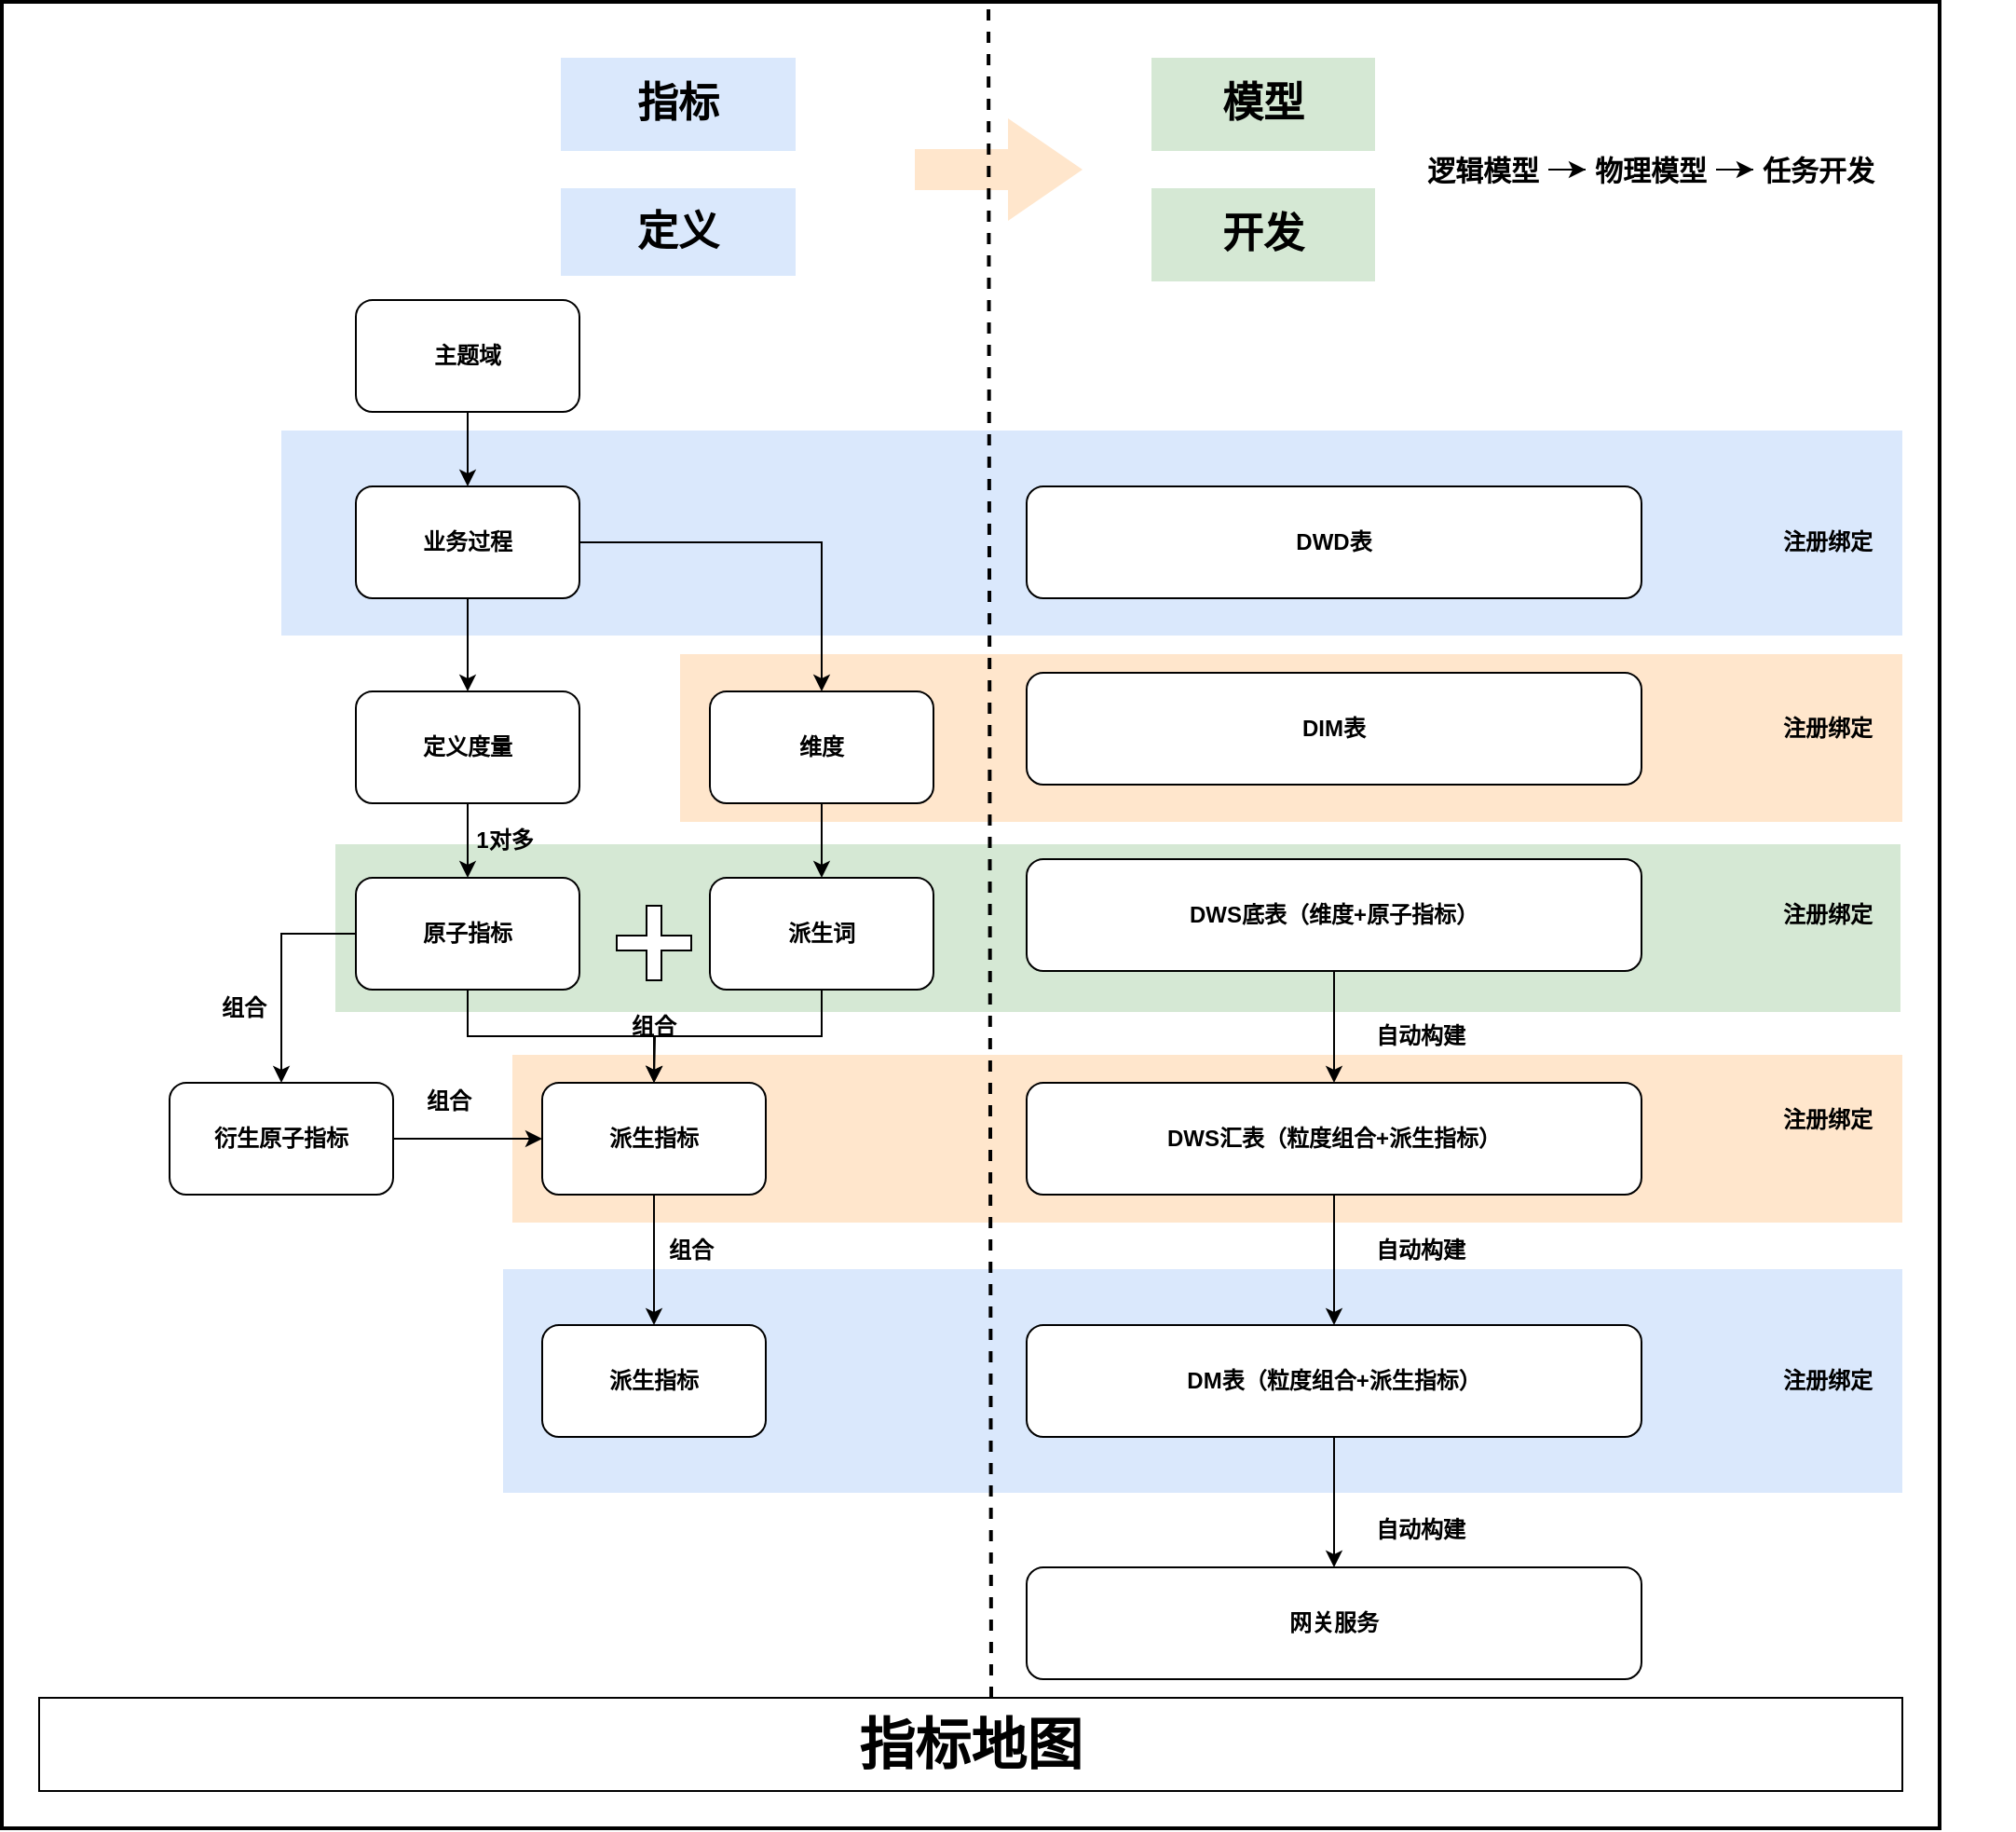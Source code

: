<mxfile version="20.8.23" type="github">
  <diagram name="第 1 页" id="JSUvzp0A9ffYqXPfsxZi">
    <mxGraphModel dx="1362" dy="521" grid="1" gridSize="10" guides="1" tooltips="1" connect="1" arrows="1" fold="1" page="1" pageScale="1" pageWidth="827" pageHeight="1169" math="0" shadow="0">
      <root>
        <mxCell id="0" />
        <mxCell id="1" parent="0" />
        <mxCell id="ZQcCrLwTL-A52zjqZKLK-1" value="" style="rounded=0;whiteSpace=wrap;html=1;fontStyle=1;strokeWidth=2;" diagramCategory="general" diagramName="Rectangle" vertex="1" parent="1">
          <mxGeometry x="90" y="110" width="1040" height="980" as="geometry" />
        </mxCell>
        <mxCell id="ZQcCrLwTL-A52zjqZKLK-2" value="" style="rounded=0;whiteSpace=wrap;html=1;dashed=1;fontStyle=1;strokeColor=none;fillColor=#d5e8d4;" diagramCategory="general" diagramName="Rectangle" vertex="1" parent="1">
          <mxGeometry x="269" y="562" width="840" height="90" as="geometry" />
        </mxCell>
        <mxCell id="ZQcCrLwTL-A52zjqZKLK-3" value="" style="rounded=0;whiteSpace=wrap;html=1;dashed=1;fontStyle=1;strokeColor=none;fillColor=#dae8fc;" diagramCategory="general" diagramName="Rectangle" vertex="1" parent="1">
          <mxGeometry x="359" y="790" width="751" height="120" as="geometry" />
        </mxCell>
        <mxCell id="ZQcCrLwTL-A52zjqZKLK-4" value="" style="rounded=0;whiteSpace=wrap;html=1;dashed=1;fontStyle=1;strokeColor=none;fillColor=#ffe6cc;" diagramCategory="general" diagramName="Rectangle" vertex="1" parent="1">
          <mxGeometry x="364" y="675" width="746" height="90" as="geometry" />
        </mxCell>
        <mxCell id="ZQcCrLwTL-A52zjqZKLK-5" value="注册绑定" style="text;html=1;strokeColor=none;fillColor=none;align=center;verticalAlign=middle;whiteSpace=wrap;rounded=0;fontStyle=1" diagramCategory="general" diagramName="text" vertex="1" parent="1">
          <mxGeometry x="1035" y="700" width="70" height="20" as="geometry" />
        </mxCell>
        <mxCell id="ZQcCrLwTL-A52zjqZKLK-6" value="" style="rounded=0;whiteSpace=wrap;html=1;dashed=1;fontStyle=1;strokeColor=none;fillColor=#ffe6cc;" diagramCategory="general" diagramName="Rectangle" vertex="1" parent="1">
          <mxGeometry x="454" y="460" width="656" height="90" as="geometry" />
        </mxCell>
        <mxCell id="ZQcCrLwTL-A52zjqZKLK-7" value="" style="rounded=0;whiteSpace=wrap;html=1;dashed=1;fontStyle=1;strokeColor=none;fillColor=#dae8fc;" diagramCategory="general" diagramName="Rectangle" vertex="1" parent="1">
          <mxGeometry x="240" y="340" width="870" height="110" as="geometry" />
        </mxCell>
        <mxCell id="ZQcCrLwTL-A52zjqZKLK-8" style="edgeStyle=orthogonalEdgeStyle;rounded=0;orthogonalLoop=1;jettySize=auto;html=1;exitX=0.5;exitY=1;exitDx=0;exitDy=0;fontStyle=1" edge="1" parent="1" source="ZQcCrLwTL-A52zjqZKLK-9" target="ZQcCrLwTL-A52zjqZKLK-12">
          <mxGeometry relative="1" as="geometry" />
        </mxCell>
        <mxCell id="ZQcCrLwTL-A52zjqZKLK-9" value="主题域" style="rounded=1;whiteSpace=wrap;html=1;fontStyle=1" diagramCategory="general" diagramName="RoundedRectangle" vertex="1" parent="1">
          <mxGeometry x="280" y="270" width="120" height="60" as="geometry" />
        </mxCell>
        <mxCell id="ZQcCrLwTL-A52zjqZKLK-10" style="edgeStyle=orthogonalEdgeStyle;rounded=0;orthogonalLoop=1;jettySize=auto;html=1;exitX=0.5;exitY=1;exitDx=0;exitDy=0;entryX=0.5;entryY=0;entryDx=0;entryDy=0;fontStyle=1" edge="1" parent="1" source="ZQcCrLwTL-A52zjqZKLK-12" target="ZQcCrLwTL-A52zjqZKLK-14">
          <mxGeometry relative="1" as="geometry" />
        </mxCell>
        <mxCell id="ZQcCrLwTL-A52zjqZKLK-11" style="edgeStyle=orthogonalEdgeStyle;rounded=0;orthogonalLoop=1;jettySize=auto;html=1;exitX=1;exitY=0.5;exitDx=0;exitDy=0;entryX=0.5;entryY=0;entryDx=0;entryDy=0;fontStyle=1" edge="1" parent="1" source="ZQcCrLwTL-A52zjqZKLK-12" target="ZQcCrLwTL-A52zjqZKLK-19">
          <mxGeometry relative="1" as="geometry" />
        </mxCell>
        <mxCell id="ZQcCrLwTL-A52zjqZKLK-12" value="业务过程" style="rounded=1;whiteSpace=wrap;html=1;fontStyle=1" diagramCategory="general" diagramName="RoundedRectangle" vertex="1" parent="1">
          <mxGeometry x="280" y="370" width="120" height="60" as="geometry" />
        </mxCell>
        <mxCell id="ZQcCrLwTL-A52zjqZKLK-13" style="edgeStyle=orthogonalEdgeStyle;rounded=0;orthogonalLoop=1;jettySize=auto;html=1;exitX=0.5;exitY=1;exitDx=0;exitDy=0;fontStyle=1" edge="1" parent="1" source="ZQcCrLwTL-A52zjqZKLK-14" target="ZQcCrLwTL-A52zjqZKLK-17">
          <mxGeometry relative="1" as="geometry" />
        </mxCell>
        <mxCell id="ZQcCrLwTL-A52zjqZKLK-14" value="定义度量" style="rounded=1;whiteSpace=wrap;html=1;fontStyle=1" diagramCategory="general" diagramName="RoundedRectangle" vertex="1" parent="1">
          <mxGeometry x="280" y="480" width="120" height="60" as="geometry" />
        </mxCell>
        <mxCell id="ZQcCrLwTL-A52zjqZKLK-15" style="edgeStyle=orthogonalEdgeStyle;rounded=0;orthogonalLoop=1;jettySize=auto;html=1;exitX=0.5;exitY=1;exitDx=0;exitDy=0;fontStyle=1" edge="1" parent="1" source="ZQcCrLwTL-A52zjqZKLK-17">
          <mxGeometry relative="1" as="geometry">
            <mxPoint x="440" y="690" as="targetPoint" />
          </mxGeometry>
        </mxCell>
        <mxCell id="ZQcCrLwTL-A52zjqZKLK-16" style="edgeStyle=orthogonalEdgeStyle;rounded=0;orthogonalLoop=1;jettySize=auto;html=1;exitX=0;exitY=0.5;exitDx=0;exitDy=0;fontStyle=1" edge="1" parent="1" source="ZQcCrLwTL-A52zjqZKLK-17" target="ZQcCrLwTL-A52zjqZKLK-24">
          <mxGeometry relative="1" as="geometry" />
        </mxCell>
        <mxCell id="ZQcCrLwTL-A52zjqZKLK-17" value="原子指标" style="rounded=1;whiteSpace=wrap;html=1;fontStyle=1" diagramCategory="general" diagramName="RoundedRectangle" vertex="1" parent="1">
          <mxGeometry x="280" y="580" width="120" height="60" as="geometry" />
        </mxCell>
        <mxCell id="ZQcCrLwTL-A52zjqZKLK-18" style="edgeStyle=orthogonalEdgeStyle;rounded=0;orthogonalLoop=1;jettySize=auto;html=1;exitX=0.5;exitY=1;exitDx=0;exitDy=0;fontStyle=1" edge="1" parent="1" source="ZQcCrLwTL-A52zjqZKLK-19" target="ZQcCrLwTL-A52zjqZKLK-21">
          <mxGeometry relative="1" as="geometry" />
        </mxCell>
        <mxCell id="ZQcCrLwTL-A52zjqZKLK-19" value="维度" style="rounded=1;whiteSpace=wrap;html=1;fontStyle=1" diagramCategory="general" diagramName="RoundedRectangle" vertex="1" parent="1">
          <mxGeometry x="470" y="480" width="120" height="60" as="geometry" />
        </mxCell>
        <mxCell id="ZQcCrLwTL-A52zjqZKLK-20" style="edgeStyle=orthogonalEdgeStyle;rounded=0;orthogonalLoop=1;jettySize=auto;html=1;exitX=0.5;exitY=1;exitDx=0;exitDy=0;entryX=0.5;entryY=0;entryDx=0;entryDy=0;fontStyle=1" edge="1" parent="1" source="ZQcCrLwTL-A52zjqZKLK-21" target="ZQcCrLwTL-A52zjqZKLK-23">
          <mxGeometry relative="1" as="geometry" />
        </mxCell>
        <mxCell id="ZQcCrLwTL-A52zjqZKLK-21" value="派生词" style="rounded=1;whiteSpace=wrap;html=1;fontStyle=1" diagramCategory="general" diagramName="RoundedRectangle" vertex="1" parent="1">
          <mxGeometry x="470" y="580" width="120" height="60" as="geometry" />
        </mxCell>
        <mxCell id="ZQcCrLwTL-A52zjqZKLK-22" style="edgeStyle=orthogonalEdgeStyle;rounded=0;orthogonalLoop=1;jettySize=auto;html=1;exitX=0.5;exitY=1;exitDx=0;exitDy=0;fontStyle=1" edge="1" parent="1" source="ZQcCrLwTL-A52zjqZKLK-23" target="ZQcCrLwTL-A52zjqZKLK-27">
          <mxGeometry relative="1" as="geometry" />
        </mxCell>
        <mxCell id="ZQcCrLwTL-A52zjqZKLK-23" value="派生指标" style="rounded=1;whiteSpace=wrap;html=1;fontStyle=1" diagramCategory="general" diagramName="RoundedRectangle" vertex="1" parent="1">
          <mxGeometry x="380" y="690" width="120" height="60" as="geometry" />
        </mxCell>
        <mxCell id="ZQcCrLwTL-A52zjqZKLK-69" style="edgeStyle=orthogonalEdgeStyle;rounded=0;orthogonalLoop=1;jettySize=auto;html=1;exitX=1;exitY=0.5;exitDx=0;exitDy=0;entryX=0;entryY=0.5;entryDx=0;entryDy=0;fontSize=15;" edge="1" parent="1" source="ZQcCrLwTL-A52zjqZKLK-24" target="ZQcCrLwTL-A52zjqZKLK-23">
          <mxGeometry relative="1" as="geometry" />
        </mxCell>
        <mxCell id="ZQcCrLwTL-A52zjqZKLK-24" value="衍生原子指标" style="rounded=1;whiteSpace=wrap;html=1;fontStyle=1" diagramCategory="general" diagramName="RoundedRectangle" vertex="1" parent="1">
          <mxGeometry x="180" y="690" width="120" height="60" as="geometry" />
        </mxCell>
        <mxCell id="ZQcCrLwTL-A52zjqZKLK-25" value="组合" style="text;html=1;strokeColor=none;fillColor=none;align=center;verticalAlign=middle;whiteSpace=wrap;rounded=0;fontStyle=1" diagramCategory="general" diagramName="text" vertex="1" parent="1">
          <mxGeometry x="200" y="640" width="40" height="20" as="geometry" />
        </mxCell>
        <mxCell id="ZQcCrLwTL-A52zjqZKLK-26" value="组合" style="text;html=1;strokeColor=none;fillColor=none;align=center;verticalAlign=middle;whiteSpace=wrap;rounded=0;fontStyle=1" diagramCategory="general" diagramName="text" vertex="1" parent="1">
          <mxGeometry x="420" y="650" width="40" height="20" as="geometry" />
        </mxCell>
        <mxCell id="ZQcCrLwTL-A52zjqZKLK-27" value="派生指标" style="rounded=1;whiteSpace=wrap;html=1;fontStyle=1" diagramCategory="general" diagramName="RoundedRectangle" vertex="1" parent="1">
          <mxGeometry x="380" y="820" width="120" height="60" as="geometry" />
        </mxCell>
        <mxCell id="ZQcCrLwTL-A52zjqZKLK-28" value="组合" style="text;html=1;strokeColor=none;fillColor=none;align=center;verticalAlign=middle;whiteSpace=wrap;rounded=0;fontStyle=1" diagramCategory="general" diagramName="text" vertex="1" parent="1">
          <mxGeometry x="440" y="770" width="40" height="20" as="geometry" />
        </mxCell>
        <mxCell id="ZQcCrLwTL-A52zjqZKLK-29" value="DIM表" style="rounded=1;whiteSpace=wrap;html=1;fontStyle=1" diagramCategory="general" diagramName="RoundedRectangle" vertex="1" parent="1">
          <mxGeometry x="640" y="470" width="330" height="60" as="geometry" />
        </mxCell>
        <mxCell id="ZQcCrLwTL-A52zjqZKLK-30" value="DWD表" style="rounded=1;whiteSpace=wrap;html=1;fontStyle=1" diagramCategory="general" diagramName="RoundedRectangle" vertex="1" parent="1">
          <mxGeometry x="640" y="370" width="330" height="60" as="geometry" />
        </mxCell>
        <mxCell id="ZQcCrLwTL-A52zjqZKLK-31" style="edgeStyle=orthogonalEdgeStyle;rounded=0;orthogonalLoop=1;jettySize=auto;html=1;exitX=0.5;exitY=1;exitDx=0;exitDy=0;entryX=0.5;entryY=0;entryDx=0;entryDy=0;fontStyle=1" edge="1" parent="1" source="ZQcCrLwTL-A52zjqZKLK-32" target="ZQcCrLwTL-A52zjqZKLK-34">
          <mxGeometry relative="1" as="geometry" />
        </mxCell>
        <mxCell id="ZQcCrLwTL-A52zjqZKLK-32" value="DWS底表（维度+原子指标）" style="rounded=1;whiteSpace=wrap;html=1;fontStyle=1" diagramCategory="general" diagramName="RoundedRectangle" vertex="1" parent="1">
          <mxGeometry x="640" y="570" width="330" height="60" as="geometry" />
        </mxCell>
        <mxCell id="ZQcCrLwTL-A52zjqZKLK-33" style="edgeStyle=orthogonalEdgeStyle;rounded=0;orthogonalLoop=1;jettySize=auto;html=1;exitX=0.5;exitY=1;exitDx=0;exitDy=0;fontStyle=1" edge="1" parent="1" source="ZQcCrLwTL-A52zjqZKLK-34" target="ZQcCrLwTL-A52zjqZKLK-36">
          <mxGeometry relative="1" as="geometry" />
        </mxCell>
        <mxCell id="ZQcCrLwTL-A52zjqZKLK-34" value="DWS汇表（粒度组合+派生指标）" style="rounded=1;whiteSpace=wrap;html=1;fontStyle=1" diagramCategory="general" diagramName="RoundedRectangle" vertex="1" parent="1">
          <mxGeometry x="640" y="690" width="330" height="60" as="geometry" />
        </mxCell>
        <mxCell id="ZQcCrLwTL-A52zjqZKLK-35" style="edgeStyle=orthogonalEdgeStyle;rounded=0;orthogonalLoop=1;jettySize=auto;html=1;exitX=0.5;exitY=1;exitDx=0;exitDy=0;entryX=0.5;entryY=0;entryDx=0;entryDy=0;" edge="1" parent="1" source="ZQcCrLwTL-A52zjqZKLK-36" target="ZQcCrLwTL-A52zjqZKLK-51">
          <mxGeometry relative="1" as="geometry" />
        </mxCell>
        <mxCell id="ZQcCrLwTL-A52zjqZKLK-36" value="DM表（粒度组合+派生指标）" style="rounded=1;whiteSpace=wrap;html=1;fontStyle=1" diagramCategory="general" diagramName="RoundedRectangle" vertex="1" parent="1">
          <mxGeometry x="640" y="820" width="330" height="60" as="geometry" />
        </mxCell>
        <mxCell id="ZQcCrLwTL-A52zjqZKLK-37" value="注册绑定" style="text;html=1;strokeColor=none;fillColor=none;align=center;verticalAlign=middle;whiteSpace=wrap;rounded=0;fontStyle=1" diagramCategory="general" diagramName="text" vertex="1" parent="1">
          <mxGeometry x="1020" y="390" width="100" height="20" as="geometry" />
        </mxCell>
        <mxCell id="ZQcCrLwTL-A52zjqZKLK-38" value="注册绑定" style="text;html=1;strokeColor=none;fillColor=none;align=center;verticalAlign=middle;whiteSpace=wrap;rounded=0;fontStyle=1" diagramCategory="general" diagramName="text" vertex="1" parent="1">
          <mxGeometry x="1020" y="490" width="100" height="20" as="geometry" />
        </mxCell>
        <mxCell id="ZQcCrLwTL-A52zjqZKLK-39" value="注册绑定" style="text;html=1;strokeColor=none;fillColor=none;align=center;verticalAlign=middle;whiteSpace=wrap;rounded=0;fontStyle=1" diagramCategory="general" diagramName="text" vertex="1" parent="1">
          <mxGeometry x="970" y="590" width="200" height="20" as="geometry" />
        </mxCell>
        <mxCell id="ZQcCrLwTL-A52zjqZKLK-40" value="自动构建" style="text;html=1;strokeColor=none;fillColor=none;align=center;verticalAlign=middle;whiteSpace=wrap;rounded=0;fontStyle=1" diagramCategory="general" diagramName="text" vertex="1" parent="1">
          <mxGeometry x="820" y="655" width="63" height="20" as="geometry" />
        </mxCell>
        <mxCell id="ZQcCrLwTL-A52zjqZKLK-41" value="自动构建" style="text;html=1;strokeColor=none;fillColor=none;align=center;verticalAlign=middle;whiteSpace=wrap;rounded=0;fontStyle=1" diagramCategory="general" diagramName="text" vertex="1" parent="1">
          <mxGeometry x="820" y="770" width="63" height="20" as="geometry" />
        </mxCell>
        <mxCell id="ZQcCrLwTL-A52zjqZKLK-43" value="" style="shape=cross;whiteSpace=wrap;html=1;fontStyle=1" diagramCategory="advanced" diagramName="Cross" vertex="1" parent="1">
          <mxGeometry x="420" y="595" width="40" height="40" as="geometry" />
        </mxCell>
        <mxCell id="ZQcCrLwTL-A52zjqZKLK-45" value="&lt;span style=&quot;font-size: 22px;&quot;&gt;模型&lt;/span&gt;" style="text;html=1;strokeColor=none;fillColor=#d5e8d4;align=center;verticalAlign=middle;whiteSpace=wrap;rounded=0;fontStyle=1" diagramCategory="general" diagramName="text" vertex="1" parent="1">
          <mxGeometry x="707" y="140" width="120" height="50" as="geometry" />
        </mxCell>
        <mxCell id="ZQcCrLwTL-A52zjqZKLK-46" value="&lt;span style=&quot;font-size: 22px;&quot;&gt;开发&lt;/span&gt;" style="text;html=1;strokeColor=none;fillColor=#d5e8d4;align=center;verticalAlign=middle;whiteSpace=wrap;rounded=0;fontStyle=1" diagramCategory="general" diagramName="text" vertex="1" parent="1">
          <mxGeometry x="707" y="210" width="120" height="50" as="geometry" />
        </mxCell>
        <mxCell id="ZQcCrLwTL-A52zjqZKLK-47" value="&lt;font style=&quot;font-size: 22px;&quot;&gt;定义&lt;/font&gt;" style="text;html=1;strokeColor=none;fillColor=#dae8fc;align=center;verticalAlign=middle;whiteSpace=wrap;rounded=0;fontStyle=1" diagramCategory="general" diagramName="text" vertex="1" parent="1">
          <mxGeometry x="390" y="210" width="126" height="47" as="geometry" />
        </mxCell>
        <mxCell id="ZQcCrLwTL-A52zjqZKLK-48" value="&lt;span style=&quot;font-size: 22px;&quot;&gt;指标&lt;/span&gt;" style="text;html=1;strokeColor=none;fillColor=#dae8fc;align=center;verticalAlign=middle;whiteSpace=wrap;rounded=0;fontStyle=1" diagramCategory="general" diagramName="text" vertex="1" parent="1">
          <mxGeometry x="390" y="140" width="126" height="50" as="geometry" />
        </mxCell>
        <mxCell id="ZQcCrLwTL-A52zjqZKLK-49" value="&lt;font style=&quot;font-size: 30px;&quot;&gt;指标地图&lt;/font&gt;" style="rounded=0;whiteSpace=wrap;html=1;fontStyle=1" diagramCategory="general" diagramName="Rectangle" vertex="1" parent="1">
          <mxGeometry x="110" y="1020" width="1000" height="50" as="geometry" />
        </mxCell>
        <mxCell id="ZQcCrLwTL-A52zjqZKLK-50" value="1对多" style="text;html=1;strokeColor=none;fillColor=none;align=center;verticalAlign=middle;whiteSpace=wrap;rounded=0;fontStyle=1" diagramCategory="general" diagramName="text" vertex="1" parent="1">
          <mxGeometry x="340" y="550" width="40" height="20" as="geometry" />
        </mxCell>
        <mxCell id="ZQcCrLwTL-A52zjqZKLK-51" value="网关服务" style="rounded=1;whiteSpace=wrap;html=1;fontStyle=1" diagramCategory="general" diagramName="RoundedRectangle" vertex="1" parent="1">
          <mxGeometry x="640" y="950" width="330" height="60" as="geometry" />
        </mxCell>
        <mxCell id="ZQcCrLwTL-A52zjqZKLK-52" value="自动构建" style="text;html=1;strokeColor=none;fillColor=none;align=center;verticalAlign=middle;whiteSpace=wrap;rounded=0;fontStyle=1" diagramCategory="general" diagramName="text" vertex="1" parent="1">
          <mxGeometry x="820" y="920" width="63" height="20" as="geometry" />
        </mxCell>
        <mxCell id="ZQcCrLwTL-A52zjqZKLK-53" style="edgeStyle=orthogonalEdgeStyle;rounded=0;orthogonalLoop=1;jettySize=auto;html=1;exitX=1;exitY=0.5;exitDx=0;exitDy=0;" edge="1" parent="1" source="ZQcCrLwTL-A52zjqZKLK-54" target="ZQcCrLwTL-A52zjqZKLK-55">
          <mxGeometry relative="1" as="geometry" />
        </mxCell>
        <mxCell id="ZQcCrLwTL-A52zjqZKLK-54" value="逻辑模型" style="text;html=1;strokeColor=none;fillColor=none;align=center;verticalAlign=middle;whiteSpace=wrap;rounded=0;fontStyle=1;fontSize=15;" diagramCategory="general" diagramName="text" vertex="1" parent="1">
          <mxGeometry x="850" y="190" width="70" height="20" as="geometry" />
        </mxCell>
        <mxCell id="ZQcCrLwTL-A52zjqZKLK-66" style="edgeStyle=orthogonalEdgeStyle;rounded=0;orthogonalLoop=1;jettySize=auto;html=1;exitX=1;exitY=0.5;exitDx=0;exitDy=0;fontSize=15;" edge="1" parent="1" source="ZQcCrLwTL-A52zjqZKLK-55" target="ZQcCrLwTL-A52zjqZKLK-65">
          <mxGeometry relative="1" as="geometry" />
        </mxCell>
        <mxCell id="ZQcCrLwTL-A52zjqZKLK-55" value="物理模型" style="text;html=1;strokeColor=none;fillColor=none;align=center;verticalAlign=middle;whiteSpace=wrap;rounded=0;fontStyle=1;fontSize=15;" diagramCategory="general" diagramName="text" vertex="1" parent="1">
          <mxGeometry x="940" y="190" width="70" height="20" as="geometry" />
        </mxCell>
        <mxCell id="ZQcCrLwTL-A52zjqZKLK-62" value="" style="html=1;shadow=0;dashed=0;align=center;verticalAlign=middle;shape=mxgraph.arrows2.arrow;dy=0.6;dx=40;notch=0;strokeColor=none;fontSize=15;fillColor=#ffe6cc;" vertex="1" parent="1">
          <mxGeometry x="580" y="172.5" width="90" height="55" as="geometry" />
        </mxCell>
        <mxCell id="ZQcCrLwTL-A52zjqZKLK-44" value="" style="endArrow=none;html=1;dashed=1;strokeWidth=2;fontStyle=1;exitX=0.511;exitY=0;exitDx=0;exitDy=0;exitPerimeter=0;" diagramCategory="general" diagramName="straight" edge="1" parent="1" source="ZQcCrLwTL-A52zjqZKLK-49">
          <mxGeometry width="50" height="50" relative="1" as="geometry">
            <mxPoint x="619.5" y="960" as="sourcePoint" />
            <mxPoint x="619.5" y="110" as="targetPoint" />
          </mxGeometry>
        </mxCell>
        <mxCell id="ZQcCrLwTL-A52zjqZKLK-65" value="任务开发" style="text;html=1;strokeColor=none;fillColor=none;align=center;verticalAlign=middle;whiteSpace=wrap;rounded=0;fontStyle=1;fontSize=15;" diagramCategory="general" diagramName="text" vertex="1" parent="1">
          <mxGeometry x="1030" y="190" width="70" height="20" as="geometry" />
        </mxCell>
        <mxCell id="ZQcCrLwTL-A52zjqZKLK-68" value="组合" style="text;html=1;strokeColor=none;fillColor=none;align=center;verticalAlign=middle;whiteSpace=wrap;rounded=0;fontStyle=1" diagramCategory="general" diagramName="text" vertex="1" parent="1">
          <mxGeometry x="310" y="690" width="40" height="20" as="geometry" />
        </mxCell>
        <mxCell id="ZQcCrLwTL-A52zjqZKLK-73" value="注册绑定" style="text;html=1;strokeColor=none;fillColor=none;align=center;verticalAlign=middle;whiteSpace=wrap;rounded=0;fontStyle=1" diagramCategory="general" diagramName="text" vertex="1" parent="1">
          <mxGeometry x="1035" y="840" width="70" height="20" as="geometry" />
        </mxCell>
      </root>
    </mxGraphModel>
  </diagram>
</mxfile>
